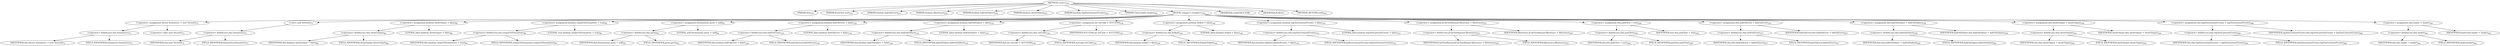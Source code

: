 digraph "&lt;init&gt;" {  
"237" [label = <(METHOD,&lt;init&gt;)<SUB>251</SUB>> ]
"14" [label = <(PARAM,this)<SUB>251</SUB>> ]
"238" [label = <(PARAM,JUnitTest test)<SUB>251</SUB>> ]
"239" [label = <(PARAM,boolean haltOnError)<SUB>251</SUB>> ]
"240" [label = <(PARAM,boolean filtertrace)<SUB>252</SUB>> ]
"241" [label = <(PARAM,boolean haltOnFailure)<SUB>252</SUB>> ]
"242" [label = <(PARAM,boolean showOutput)<SUB>253</SUB>> ]
"243" [label = <(PARAM,boolean logTestListenerEvents)<SUB>253</SUB>> ]
"244" [label = <(PARAM,ClassLoader loader)<SUB>254</SUB>> ]
"245" [label = <(BLOCK,&lt;empty&gt;,&lt;empty&gt;)<SUB>254</SUB>> ]
"246" [label = <(&lt;operator&gt;.assignment,Vector formatters = new Vector())<SUB>73</SUB>> ]
"247" [label = <(&lt;operator&gt;.fieldAccess,this.formatters)<SUB>73</SUB>> ]
"248" [label = <(IDENTIFIER,this,Vector formatters = new Vector())<SUB>73</SUB>> ]
"249" [label = <(FIELD_IDENTIFIER,formatters,formatters)<SUB>73</SUB>> ]
"250" [label = <(&lt;operator&gt;.alloc,new Vector())<SUB>73</SUB>> ]
"251" [label = <(&lt;init&gt;,new Vector())<SUB>73</SUB>> ]
"252" [label = <(&lt;operator&gt;.fieldAccess,this.formatters)<SUB>73</SUB>> ]
"253" [label = <(IDENTIFIER,this,new Vector())<SUB>73</SUB>> ]
"254" [label = <(FIELD_IDENTIFIER,formatters,formatters)<SUB>73</SUB>> ]
"255" [label = <(&lt;operator&gt;.assignment,boolean showOutput = false)<SUB>88</SUB>> ]
"256" [label = <(&lt;operator&gt;.fieldAccess,this.showOutput)<SUB>88</SUB>> ]
"257" [label = <(IDENTIFIER,this,boolean showOutput = false)<SUB>88</SUB>> ]
"258" [label = <(FIELD_IDENTIFIER,showOutput,showOutput)<SUB>88</SUB>> ]
"259" [label = <(LITERAL,false,boolean showOutput = false)<SUB>88</SUB>> ]
"260" [label = <(&lt;operator&gt;.assignment,boolean outputToFormatters = true)<SUB>90</SUB>> ]
"261" [label = <(&lt;operator&gt;.fieldAccess,this.outputToFormatters)<SUB>90</SUB>> ]
"262" [label = <(IDENTIFIER,this,boolean outputToFormatters = true)<SUB>90</SUB>> ]
"263" [label = <(FIELD_IDENTIFIER,outputToFormatters,outputToFormatters)<SUB>90</SUB>> ]
"264" [label = <(LITERAL,true,boolean outputToFormatters = true)<SUB>90</SUB>> ]
"265" [label = <(&lt;operator&gt;.assignment,Permissions perm = null)<SUB>95</SUB>> ]
"266" [label = <(&lt;operator&gt;.fieldAccess,this.perm)<SUB>95</SUB>> ]
"267" [label = <(IDENTIFIER,this,Permissions perm = null)<SUB>95</SUB>> ]
"268" [label = <(FIELD_IDENTIFIER,perm,perm)<SUB>95</SUB>> ]
"269" [label = <(LITERAL,null,Permissions perm = null)<SUB>95</SUB>> ]
"270" [label = <(&lt;operator&gt;.assignment,boolean haltOnError = false)<SUB>120</SUB>> ]
"271" [label = <(&lt;operator&gt;.fieldAccess,this.haltOnError)<SUB>120</SUB>> ]
"272" [label = <(IDENTIFIER,this,boolean haltOnError = false)<SUB>120</SUB>> ]
"273" [label = <(FIELD_IDENTIFIER,haltOnError,haltOnError)<SUB>120</SUB>> ]
"274" [label = <(LITERAL,false,boolean haltOnError = false)<SUB>120</SUB>> ]
"275" [label = <(&lt;operator&gt;.assignment,boolean haltOnFailure = false)<SUB>125</SUB>> ]
"276" [label = <(&lt;operator&gt;.fieldAccess,this.haltOnFailure)<SUB>125</SUB>> ]
"277" [label = <(IDENTIFIER,this,boolean haltOnFailure = false)<SUB>125</SUB>> ]
"278" [label = <(FIELD_IDENTIFIER,haltOnFailure,haltOnFailure)<SUB>125</SUB>> ]
"279" [label = <(LITERAL,false,boolean haltOnFailure = false)<SUB>125</SUB>> ]
"280" [label = <(&lt;operator&gt;.assignment,int retCode = SUCCESS)<SUB>130</SUB>> ]
"281" [label = <(&lt;operator&gt;.fieldAccess,this.retCode)<SUB>130</SUB>> ]
"282" [label = <(IDENTIFIER,this,int retCode = SUCCESS)<SUB>130</SUB>> ]
"283" [label = <(FIELD_IDENTIFIER,retCode,retCode)<SUB>130</SUB>> ]
"284" [label = <(IDENTIFIER,SUCCESS,int retCode = SUCCESS)<SUB>130</SUB>> ]
"285" [label = <(&lt;operator&gt;.assignment,boolean forked = false)<SUB>144</SUB>> ]
"286" [label = <(&lt;operator&gt;.fieldAccess,this.forked)<SUB>144</SUB>> ]
"287" [label = <(IDENTIFIER,this,boolean forked = false)<SUB>144</SUB>> ]
"288" [label = <(FIELD_IDENTIFIER,forked,forked)<SUB>144</SUB>> ]
"289" [label = <(LITERAL,false,boolean forked = false)<SUB>144</SUB>> ]
"290" [label = <(&lt;operator&gt;.assignment,boolean logTestListenerEvents = false)<SUB>153</SUB>> ]
"291" [label = <(&lt;operator&gt;.fieldAccess,this.logTestListenerEvents)<SUB>153</SUB>> ]
"292" [label = <(IDENTIFIER,this,boolean logTestListenerEvents = false)<SUB>153</SUB>> ]
"293" [label = <(FIELD_IDENTIFIER,logTestListenerEvents,logTestListenerEvents)<SUB>153</SUB>> ]
"294" [label = <(LITERAL,false,boolean logTestListenerEvents = false)<SUB>153</SUB>> ]
"295" [label = <(&lt;operator&gt;.assignment,JUnitTestRunner.filtertrace = filtertrace)<SUB>255</SUB>> ]
"296" [label = <(&lt;operator&gt;.fieldAccess,JUnitTestRunner.filtertrace)<SUB>255</SUB>> ]
"297" [label = <(IDENTIFIER,JUnitTestRunner,JUnitTestRunner.filtertrace = filtertrace)<SUB>255</SUB>> ]
"298" [label = <(FIELD_IDENTIFIER,filtertrace,filtertrace)<SUB>255</SUB>> ]
"299" [label = <(IDENTIFIER,filtertrace,JUnitTestRunner.filtertrace = filtertrace)<SUB>255</SUB>> ]
"300" [label = <(&lt;operator&gt;.assignment,this.junitTest = test)<SUB>256</SUB>> ]
"301" [label = <(&lt;operator&gt;.fieldAccess,this.junitTest)<SUB>256</SUB>> ]
"13" [label = <(IDENTIFIER,this,this.junitTest = test)<SUB>256</SUB>> ]
"302" [label = <(FIELD_IDENTIFIER,junitTest,junitTest)<SUB>256</SUB>> ]
"303" [label = <(IDENTIFIER,test,this.junitTest = test)<SUB>256</SUB>> ]
"304" [label = <(&lt;operator&gt;.assignment,this.haltOnError = haltOnError)<SUB>257</SUB>> ]
"305" [label = <(&lt;operator&gt;.fieldAccess,this.haltOnError)<SUB>257</SUB>> ]
"15" [label = <(IDENTIFIER,this,this.haltOnError = haltOnError)<SUB>257</SUB>> ]
"306" [label = <(FIELD_IDENTIFIER,haltOnError,haltOnError)<SUB>257</SUB>> ]
"307" [label = <(IDENTIFIER,haltOnError,this.haltOnError = haltOnError)<SUB>257</SUB>> ]
"308" [label = <(&lt;operator&gt;.assignment,this.haltOnFailure = haltOnFailure)<SUB>258</SUB>> ]
"309" [label = <(&lt;operator&gt;.fieldAccess,this.haltOnFailure)<SUB>258</SUB>> ]
"16" [label = <(IDENTIFIER,this,this.haltOnFailure = haltOnFailure)<SUB>258</SUB>> ]
"310" [label = <(FIELD_IDENTIFIER,haltOnFailure,haltOnFailure)<SUB>258</SUB>> ]
"311" [label = <(IDENTIFIER,haltOnFailure,this.haltOnFailure = haltOnFailure)<SUB>258</SUB>> ]
"312" [label = <(&lt;operator&gt;.assignment,this.showOutput = showOutput)<SUB>259</SUB>> ]
"313" [label = <(&lt;operator&gt;.fieldAccess,this.showOutput)<SUB>259</SUB>> ]
"17" [label = <(IDENTIFIER,this,this.showOutput = showOutput)<SUB>259</SUB>> ]
"314" [label = <(FIELD_IDENTIFIER,showOutput,showOutput)<SUB>259</SUB>> ]
"315" [label = <(IDENTIFIER,showOutput,this.showOutput = showOutput)<SUB>259</SUB>> ]
"316" [label = <(&lt;operator&gt;.assignment,this.logTestListenerEvents = logTestListenerEvents)<SUB>260</SUB>> ]
"317" [label = <(&lt;operator&gt;.fieldAccess,this.logTestListenerEvents)<SUB>260</SUB>> ]
"18" [label = <(IDENTIFIER,this,this.logTestListenerEvents = logTestListenerEvents)<SUB>260</SUB>> ]
"318" [label = <(FIELD_IDENTIFIER,logTestListenerEvents,logTestListenerEvents)<SUB>260</SUB>> ]
"319" [label = <(IDENTIFIER,logTestListenerEvents,this.logTestListenerEvents = logTestListenerEvents)<SUB>260</SUB>> ]
"320" [label = <(&lt;operator&gt;.assignment,this.loader = loader)<SUB>261</SUB>> ]
"321" [label = <(&lt;operator&gt;.fieldAccess,this.loader)<SUB>261</SUB>> ]
"19" [label = <(IDENTIFIER,this,this.loader = loader)<SUB>261</SUB>> ]
"322" [label = <(FIELD_IDENTIFIER,loader,loader)<SUB>261</SUB>> ]
"323" [label = <(IDENTIFIER,loader,this.loader = loader)<SUB>261</SUB>> ]
"324" [label = <(MODIFIER,CONSTRUCTOR)> ]
"325" [label = <(MODIFIER,PUBLIC)> ]
"326" [label = <(METHOD_RETURN,void)<SUB>262</SUB>> ]
  "237" -> "14" 
  "237" -> "238" 
  "237" -> "239" 
  "237" -> "240" 
  "237" -> "241" 
  "237" -> "242" 
  "237" -> "243" 
  "237" -> "244" 
  "237" -> "245" 
  "237" -> "324" 
  "237" -> "325" 
  "237" -> "326" 
  "245" -> "246" 
  "245" -> "251" 
  "245" -> "255" 
  "245" -> "260" 
  "245" -> "265" 
  "245" -> "270" 
  "245" -> "275" 
  "245" -> "280" 
  "245" -> "285" 
  "245" -> "290" 
  "245" -> "295" 
  "245" -> "300" 
  "245" -> "304" 
  "245" -> "308" 
  "245" -> "312" 
  "245" -> "316" 
  "245" -> "320" 
  "246" -> "247" 
  "246" -> "250" 
  "247" -> "248" 
  "247" -> "249" 
  "251" -> "252" 
  "252" -> "253" 
  "252" -> "254" 
  "255" -> "256" 
  "255" -> "259" 
  "256" -> "257" 
  "256" -> "258" 
  "260" -> "261" 
  "260" -> "264" 
  "261" -> "262" 
  "261" -> "263" 
  "265" -> "266" 
  "265" -> "269" 
  "266" -> "267" 
  "266" -> "268" 
  "270" -> "271" 
  "270" -> "274" 
  "271" -> "272" 
  "271" -> "273" 
  "275" -> "276" 
  "275" -> "279" 
  "276" -> "277" 
  "276" -> "278" 
  "280" -> "281" 
  "280" -> "284" 
  "281" -> "282" 
  "281" -> "283" 
  "285" -> "286" 
  "285" -> "289" 
  "286" -> "287" 
  "286" -> "288" 
  "290" -> "291" 
  "290" -> "294" 
  "291" -> "292" 
  "291" -> "293" 
  "295" -> "296" 
  "295" -> "299" 
  "296" -> "297" 
  "296" -> "298" 
  "300" -> "301" 
  "300" -> "303" 
  "301" -> "13" 
  "301" -> "302" 
  "304" -> "305" 
  "304" -> "307" 
  "305" -> "15" 
  "305" -> "306" 
  "308" -> "309" 
  "308" -> "311" 
  "309" -> "16" 
  "309" -> "310" 
  "312" -> "313" 
  "312" -> "315" 
  "313" -> "17" 
  "313" -> "314" 
  "316" -> "317" 
  "316" -> "319" 
  "317" -> "18" 
  "317" -> "318" 
  "320" -> "321" 
  "320" -> "323" 
  "321" -> "19" 
  "321" -> "322" 
}
